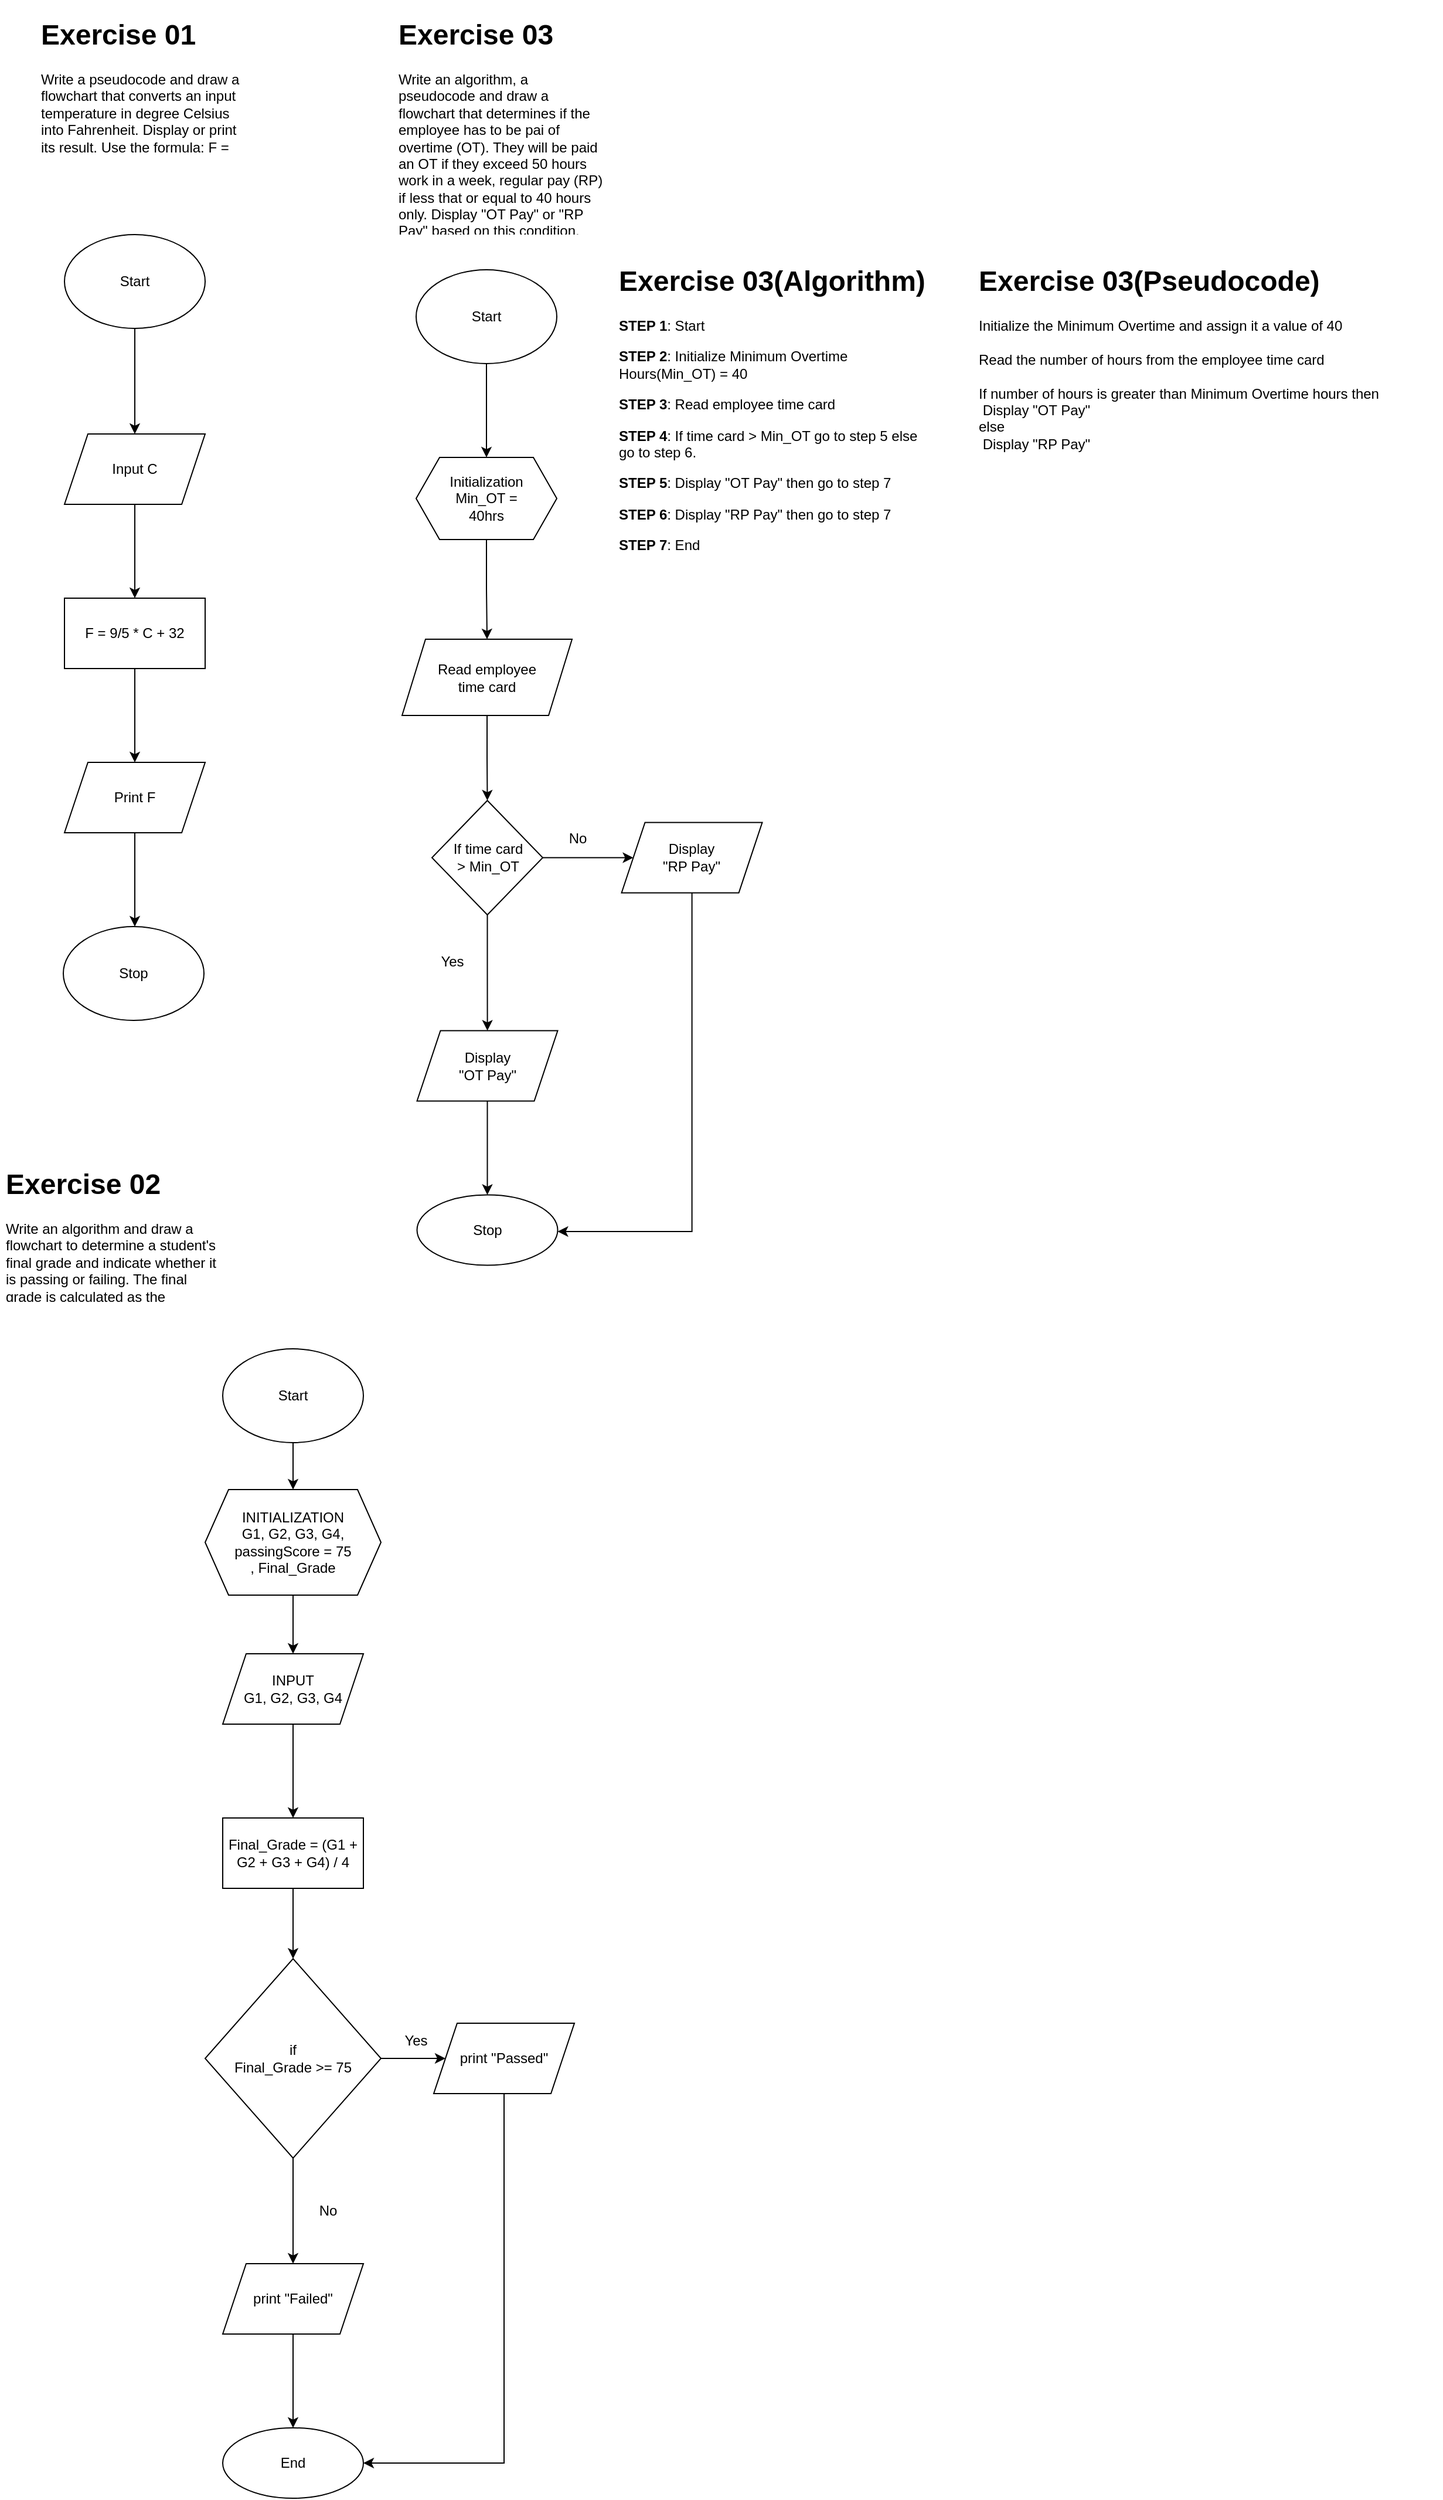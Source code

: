<mxfile version="20.3.0" type="github">
  <diagram id="TYeDfcO-ebLdJnFHrg0i" name="Page-1">
    <mxGraphModel dx="640" dy="1796" grid="1" gridSize="10" guides="1" tooltips="1" connect="1" arrows="1" fold="1" page="1" pageScale="1" pageWidth="850" pageHeight="1100" math="0" shadow="0">
      <root>
        <mxCell id="0" />
        <mxCell id="1" parent="0" />
        <mxCell id="IJcC9iv3ISZE87UZAg1H-8" style="edgeStyle=orthogonalEdgeStyle;rounded=0;orthogonalLoop=1;jettySize=auto;html=1;" edge="1" parent="1" source="IJcC9iv3ISZE87UZAg1H-1" target="IJcC9iv3ISZE87UZAg1H-4">
          <mxGeometry relative="1" as="geometry" />
        </mxCell>
        <mxCell id="IJcC9iv3ISZE87UZAg1H-1" value="&lt;div&gt;Start&lt;/div&gt;" style="ellipse;whiteSpace=wrap;html=1;" vertex="1" parent="1">
          <mxGeometry x="200" y="100" width="120" height="80" as="geometry" />
        </mxCell>
        <mxCell id="IJcC9iv3ISZE87UZAg1H-2" value="&lt;h1&gt;Exercise 02&lt;br&gt;&lt;/h1&gt;&lt;p&gt;Write an algorithm and draw a flowchart to determine a student&#39;s final grade and indicate whether it is passing or failing. The final grade is calculated as the average of four marks.&lt;br&gt;&lt;/p&gt;" style="text;html=1;strokeColor=none;fillColor=none;spacing=5;spacingTop=-20;whiteSpace=wrap;overflow=hidden;rounded=0;" vertex="1" parent="1">
          <mxGeometry x="10" y="-60" width="190" height="120" as="geometry" />
        </mxCell>
        <mxCell id="IJcC9iv3ISZE87UZAg1H-9" style="edgeStyle=orthogonalEdgeStyle;rounded=0;orthogonalLoop=1;jettySize=auto;html=1;entryX=0.5;entryY=0;entryDx=0;entryDy=0;" edge="1" parent="1" source="IJcC9iv3ISZE87UZAg1H-4" target="IJcC9iv3ISZE87UZAg1H-10">
          <mxGeometry relative="1" as="geometry">
            <mxPoint x="260" y="350" as="targetPoint" />
          </mxGeometry>
        </mxCell>
        <mxCell id="IJcC9iv3ISZE87UZAg1H-4" value="&lt;div&gt;INITIALIZATION&lt;/div&gt;&lt;div&gt;G1, G2, G3, G4, passingScore = 75&lt;br&gt;&lt;/div&gt;, Final_Grade" style="shape=hexagon;perimeter=hexagonPerimeter2;whiteSpace=wrap;html=1;fixedSize=1;" vertex="1" parent="1">
          <mxGeometry x="185" y="220" width="150" height="90" as="geometry" />
        </mxCell>
        <mxCell id="IJcC9iv3ISZE87UZAg1H-12" value="" style="edgeStyle=orthogonalEdgeStyle;rounded=0;orthogonalLoop=1;jettySize=auto;html=1;" edge="1" parent="1" source="IJcC9iv3ISZE87UZAg1H-10" target="IJcC9iv3ISZE87UZAg1H-11">
          <mxGeometry relative="1" as="geometry" />
        </mxCell>
        <mxCell id="IJcC9iv3ISZE87UZAg1H-10" value="&lt;div&gt;INPUT&lt;/div&gt;&lt;div&gt;G1, G2, G3, G4&lt;br&gt;&lt;/div&gt;" style="shape=parallelogram;perimeter=parallelogramPerimeter;whiteSpace=wrap;html=1;fixedSize=1;" vertex="1" parent="1">
          <mxGeometry x="200" y="360" width="120" height="60" as="geometry" />
        </mxCell>
        <mxCell id="IJcC9iv3ISZE87UZAg1H-13" style="edgeStyle=orthogonalEdgeStyle;rounded=0;orthogonalLoop=1;jettySize=auto;html=1;" edge="1" parent="1" source="IJcC9iv3ISZE87UZAg1H-11">
          <mxGeometry relative="1" as="geometry">
            <mxPoint x="260" y="620" as="targetPoint" />
          </mxGeometry>
        </mxCell>
        <mxCell id="IJcC9iv3ISZE87UZAg1H-11" value="Final_Grade = (G1 + G2 + G3 + G4) / 4" style="whiteSpace=wrap;html=1;" vertex="1" parent="1">
          <mxGeometry x="200" y="500" width="120" height="60" as="geometry" />
        </mxCell>
        <mxCell id="IJcC9iv3ISZE87UZAg1H-19" style="edgeStyle=orthogonalEdgeStyle;rounded=0;orthogonalLoop=1;jettySize=auto;html=1;exitX=1;exitY=0.5;exitDx=0;exitDy=0;entryX=0;entryY=0.5;entryDx=0;entryDy=0;" edge="1" parent="1" source="IJcC9iv3ISZE87UZAg1H-14" target="IJcC9iv3ISZE87UZAg1H-18">
          <mxGeometry relative="1" as="geometry" />
        </mxCell>
        <mxCell id="IJcC9iv3ISZE87UZAg1H-20" style="edgeStyle=orthogonalEdgeStyle;rounded=0;orthogonalLoop=1;jettySize=auto;html=1;" edge="1" parent="1" source="IJcC9iv3ISZE87UZAg1H-14">
          <mxGeometry relative="1" as="geometry">
            <mxPoint x="260" y="880" as="targetPoint" />
          </mxGeometry>
        </mxCell>
        <mxCell id="IJcC9iv3ISZE87UZAg1H-14" value="&lt;div&gt;if&lt;/div&gt;&lt;div&gt;Final_Grade &amp;gt;= 75&lt;br&gt;&lt;/div&gt;" style="rhombus;whiteSpace=wrap;html=1;" vertex="1" parent="1">
          <mxGeometry x="185" y="620" width="150" height="170" as="geometry" />
        </mxCell>
        <mxCell id="IJcC9iv3ISZE87UZAg1H-25" style="edgeStyle=orthogonalEdgeStyle;rounded=0;orthogonalLoop=1;jettySize=auto;html=1;entryX=1;entryY=0.5;entryDx=0;entryDy=0;" edge="1" parent="1" source="IJcC9iv3ISZE87UZAg1H-18" target="IJcC9iv3ISZE87UZAg1H-22">
          <mxGeometry relative="1" as="geometry">
            <Array as="points">
              <mxPoint x="440" y="1050" />
            </Array>
          </mxGeometry>
        </mxCell>
        <mxCell id="IJcC9iv3ISZE87UZAg1H-18" value="print &quot;Passed&quot;" style="shape=parallelogram;perimeter=parallelogramPerimeter;whiteSpace=wrap;html=1;fixedSize=1;" vertex="1" parent="1">
          <mxGeometry x="380" y="675" width="120" height="60" as="geometry" />
        </mxCell>
        <mxCell id="IJcC9iv3ISZE87UZAg1H-23" value="" style="edgeStyle=orthogonalEdgeStyle;rounded=0;orthogonalLoop=1;jettySize=auto;html=1;" edge="1" parent="1" source="IJcC9iv3ISZE87UZAg1H-21" target="IJcC9iv3ISZE87UZAg1H-22">
          <mxGeometry relative="1" as="geometry" />
        </mxCell>
        <mxCell id="IJcC9iv3ISZE87UZAg1H-21" value="print &quot;Failed&quot;" style="shape=parallelogram;perimeter=parallelogramPerimeter;whiteSpace=wrap;html=1;fixedSize=1;" vertex="1" parent="1">
          <mxGeometry x="200" y="880" width="120" height="60" as="geometry" />
        </mxCell>
        <mxCell id="IJcC9iv3ISZE87UZAg1H-22" value="End" style="ellipse;whiteSpace=wrap;html=1;" vertex="1" parent="1">
          <mxGeometry x="200" y="1020" width="120" height="60" as="geometry" />
        </mxCell>
        <mxCell id="IJcC9iv3ISZE87UZAg1H-26" value="&lt;h1&gt;Exercise 01&lt;br&gt;&lt;/h1&gt;&lt;p&gt;Write a pseudocode and draw a flowchart that converts an input temperature in degree Celsius into Fahrenheit. Display or print its result. Use the formula: F = (9/5) * C + 32.&lt;br&gt;&lt;/p&gt;" style="text;html=1;strokeColor=none;fillColor=none;spacing=5;spacingTop=-20;whiteSpace=wrap;overflow=hidden;rounded=0;" vertex="1" parent="1">
          <mxGeometry x="40" y="-1040" width="190" height="120" as="geometry" />
        </mxCell>
        <mxCell id="IJcC9iv3ISZE87UZAg1H-35" value="" style="edgeStyle=orthogonalEdgeStyle;rounded=0;orthogonalLoop=1;jettySize=auto;html=1;" edge="1" parent="1" source="IJcC9iv3ISZE87UZAg1H-27" target="IJcC9iv3ISZE87UZAg1H-34">
          <mxGeometry relative="1" as="geometry" />
        </mxCell>
        <mxCell id="IJcC9iv3ISZE87UZAg1H-27" value="Start" style="ellipse;whiteSpace=wrap;html=1;" vertex="1" parent="1">
          <mxGeometry x="65" y="-850" width="120" height="80" as="geometry" />
        </mxCell>
        <mxCell id="IJcC9iv3ISZE87UZAg1H-37" value="" style="edgeStyle=orthogonalEdgeStyle;rounded=0;orthogonalLoop=1;jettySize=auto;html=1;" edge="1" parent="1" source="IJcC9iv3ISZE87UZAg1H-34" target="IJcC9iv3ISZE87UZAg1H-36">
          <mxGeometry relative="1" as="geometry" />
        </mxCell>
        <mxCell id="IJcC9iv3ISZE87UZAg1H-34" value="Input C" style="shape=parallelogram;perimeter=parallelogramPerimeter;whiteSpace=wrap;html=1;fixedSize=1;" vertex="1" parent="1">
          <mxGeometry x="65" y="-680" width="120" height="60" as="geometry" />
        </mxCell>
        <mxCell id="IJcC9iv3ISZE87UZAg1H-41" value="" style="edgeStyle=orthogonalEdgeStyle;rounded=0;orthogonalLoop=1;jettySize=auto;html=1;" edge="1" parent="1" source="IJcC9iv3ISZE87UZAg1H-36" target="IJcC9iv3ISZE87UZAg1H-40">
          <mxGeometry relative="1" as="geometry" />
        </mxCell>
        <mxCell id="IJcC9iv3ISZE87UZAg1H-36" value="&lt;div&gt;F = 9/5 * C + 32&lt;br&gt;&lt;/div&gt;" style="whiteSpace=wrap;html=1;" vertex="1" parent="1">
          <mxGeometry x="65" y="-540" width="120" height="60" as="geometry" />
        </mxCell>
        <mxCell id="IJcC9iv3ISZE87UZAg1H-43" value="" style="edgeStyle=orthogonalEdgeStyle;rounded=0;orthogonalLoop=1;jettySize=auto;html=1;" edge="1" parent="1" source="IJcC9iv3ISZE87UZAg1H-40">
          <mxGeometry relative="1" as="geometry">
            <mxPoint x="125" y="-260" as="targetPoint" />
          </mxGeometry>
        </mxCell>
        <mxCell id="IJcC9iv3ISZE87UZAg1H-40" value="Print F" style="shape=parallelogram;perimeter=parallelogramPerimeter;whiteSpace=wrap;html=1;fixedSize=1;" vertex="1" parent="1">
          <mxGeometry x="65" y="-400" width="120" height="60" as="geometry" />
        </mxCell>
        <mxCell id="IJcC9iv3ISZE87UZAg1H-44" value="Stop" style="ellipse;whiteSpace=wrap;html=1;" vertex="1" parent="1">
          <mxGeometry x="64" y="-260" width="120" height="80" as="geometry" />
        </mxCell>
        <mxCell id="IJcC9iv3ISZE87UZAg1H-48" value="&lt;h1&gt;Exercise 03&lt;/h1&gt;&lt;div&gt;Write an algorithm, a pseudocode and draw a flowchart that determines if the employee has to be pai of overtime (OT). They will be paid an OT if they exceed 50 hours work in a week, regular pay (RP) if less that or equal to 40 hours only. Display &quot;OT Pay&quot; or &quot;RP Pay&quot; based on this condition.&lt;br&gt;&lt;/div&gt;" style="text;html=1;strokeColor=none;fillColor=none;spacing=5;spacingTop=-20;whiteSpace=wrap;overflow=hidden;rounded=0;" vertex="1" parent="1">
          <mxGeometry x="345" y="-1040" width="185" height="190" as="geometry" />
        </mxCell>
        <mxCell id="IJcC9iv3ISZE87UZAg1H-51" value="" style="edgeStyle=orthogonalEdgeStyle;rounded=0;orthogonalLoop=1;jettySize=auto;html=1;" edge="1" parent="1" source="IJcC9iv3ISZE87UZAg1H-49" target="IJcC9iv3ISZE87UZAg1H-50">
          <mxGeometry relative="1" as="geometry" />
        </mxCell>
        <mxCell id="IJcC9iv3ISZE87UZAg1H-49" value="Start" style="ellipse;whiteSpace=wrap;html=1;" vertex="1" parent="1">
          <mxGeometry x="365" y="-820" width="120" height="80" as="geometry" />
        </mxCell>
        <mxCell id="IJcC9iv3ISZE87UZAg1H-53" value="" style="edgeStyle=orthogonalEdgeStyle;rounded=0;orthogonalLoop=1;jettySize=auto;html=1;" edge="1" parent="1" source="IJcC9iv3ISZE87UZAg1H-50" target="IJcC9iv3ISZE87UZAg1H-52">
          <mxGeometry relative="1" as="geometry" />
        </mxCell>
        <mxCell id="IJcC9iv3ISZE87UZAg1H-50" value="&lt;div&gt;Initialization&lt;/div&gt;&lt;div&gt;Min_OT = &lt;/div&gt;40hrs" style="shape=hexagon;perimeter=hexagonPerimeter2;whiteSpace=wrap;html=1;fixedSize=1;" vertex="1" parent="1">
          <mxGeometry x="365" y="-660" width="120" height="70" as="geometry" />
        </mxCell>
        <mxCell id="IJcC9iv3ISZE87UZAg1H-55" value="" style="edgeStyle=orthogonalEdgeStyle;rounded=0;orthogonalLoop=1;jettySize=auto;html=1;" edge="1" parent="1" source="IJcC9iv3ISZE87UZAg1H-52" target="IJcC9iv3ISZE87UZAg1H-54">
          <mxGeometry relative="1" as="geometry" />
        </mxCell>
        <mxCell id="IJcC9iv3ISZE87UZAg1H-52" value="Read employee &lt;br&gt;time card" style="shape=parallelogram;perimeter=parallelogramPerimeter;whiteSpace=wrap;html=1;fixedSize=1;" vertex="1" parent="1">
          <mxGeometry x="353" y="-505" width="145" height="65" as="geometry" />
        </mxCell>
        <mxCell id="IJcC9iv3ISZE87UZAg1H-57" value="" style="edgeStyle=orthogonalEdgeStyle;rounded=0;orthogonalLoop=1;jettySize=auto;html=1;" edge="1" parent="1" source="IJcC9iv3ISZE87UZAg1H-54" target="IJcC9iv3ISZE87UZAg1H-56">
          <mxGeometry relative="1" as="geometry" />
        </mxCell>
        <mxCell id="IJcC9iv3ISZE87UZAg1H-60" value="" style="edgeStyle=orthogonalEdgeStyle;rounded=0;orthogonalLoop=1;jettySize=auto;html=1;" edge="1" parent="1" source="IJcC9iv3ISZE87UZAg1H-54" target="IJcC9iv3ISZE87UZAg1H-59">
          <mxGeometry relative="1" as="geometry" />
        </mxCell>
        <mxCell id="IJcC9iv3ISZE87UZAg1H-54" value="If time card&lt;br&gt;&lt;div&gt;&amp;gt; Min_OT&lt;/div&gt;" style="rhombus;whiteSpace=wrap;html=1;" vertex="1" parent="1">
          <mxGeometry x="378.5" y="-367.5" width="94.5" height="97.5" as="geometry" />
        </mxCell>
        <mxCell id="IJcC9iv3ISZE87UZAg1H-64" style="edgeStyle=orthogonalEdgeStyle;rounded=0;orthogonalLoop=1;jettySize=auto;html=1;" edge="1" parent="1" source="IJcC9iv3ISZE87UZAg1H-56" target="IJcC9iv3ISZE87UZAg1H-62">
          <mxGeometry relative="1" as="geometry">
            <mxPoint x="490" as="targetPoint" />
            <Array as="points">
              <mxPoint x="600" />
            </Array>
          </mxGeometry>
        </mxCell>
        <mxCell id="IJcC9iv3ISZE87UZAg1H-56" value="Display &lt;br&gt;&quot;RP Pay&quot;" style="shape=parallelogram;perimeter=parallelogramPerimeter;whiteSpace=wrap;html=1;fixedSize=1;" vertex="1" parent="1">
          <mxGeometry x="540.25" y="-348.75" width="120" height="60" as="geometry" />
        </mxCell>
        <mxCell id="IJcC9iv3ISZE87UZAg1H-58" value="No" style="text;html=1;strokeColor=none;fillColor=none;align=center;verticalAlign=middle;whiteSpace=wrap;rounded=0;" vertex="1" parent="1">
          <mxGeometry x="473" y="-350" width="60" height="30" as="geometry" />
        </mxCell>
        <mxCell id="IJcC9iv3ISZE87UZAg1H-63" value="" style="edgeStyle=orthogonalEdgeStyle;rounded=0;orthogonalLoop=1;jettySize=auto;html=1;" edge="1" parent="1" source="IJcC9iv3ISZE87UZAg1H-59" target="IJcC9iv3ISZE87UZAg1H-62">
          <mxGeometry relative="1" as="geometry" />
        </mxCell>
        <mxCell id="IJcC9iv3ISZE87UZAg1H-59" value="Display &lt;br&gt;&quot;OT Pay&quot;" style="shape=parallelogram;perimeter=parallelogramPerimeter;whiteSpace=wrap;html=1;fixedSize=1;" vertex="1" parent="1">
          <mxGeometry x="365.75" y="-171.25" width="120" height="60" as="geometry" />
        </mxCell>
        <mxCell id="IJcC9iv3ISZE87UZAg1H-61" value="Yes" style="text;html=1;strokeColor=none;fillColor=none;align=center;verticalAlign=middle;whiteSpace=wrap;rounded=0;" vertex="1" parent="1">
          <mxGeometry x="365.75" y="-240" width="60" height="20" as="geometry" />
        </mxCell>
        <mxCell id="IJcC9iv3ISZE87UZAg1H-62" value="Stop" style="ellipse;whiteSpace=wrap;html=1;" vertex="1" parent="1">
          <mxGeometry x="365.75" y="-31.25" width="120" height="60" as="geometry" />
        </mxCell>
        <mxCell id="IJcC9iv3ISZE87UZAg1H-65" value="&lt;div&gt;Yes&lt;/div&gt;" style="text;html=1;strokeColor=none;fillColor=none;align=center;verticalAlign=middle;whiteSpace=wrap;rounded=0;" vertex="1" parent="1">
          <mxGeometry x="335" y="675" width="60" height="30" as="geometry" />
        </mxCell>
        <mxCell id="IJcC9iv3ISZE87UZAg1H-66" value="No" style="text;html=1;strokeColor=none;fillColor=none;align=center;verticalAlign=middle;whiteSpace=wrap;rounded=0;" vertex="1" parent="1">
          <mxGeometry x="260" y="820" width="60" height="30" as="geometry" />
        </mxCell>
        <mxCell id="IJcC9iv3ISZE87UZAg1H-67" value="&lt;h1 align=&quot;left&quot;&gt;Exercise 03(Algorithm)&lt;br&gt;&lt;/h1&gt;&lt;p align=&quot;left&quot;&gt;&lt;b&gt;STEP 1&lt;/b&gt;: Start&lt;/p&gt;&lt;p align=&quot;left&quot;&gt;&lt;b&gt;STEP 2&lt;/b&gt;: Initialize Minimum Overtime Hours(Min_OT) = 40&lt;/p&gt;&lt;p align=&quot;left&quot;&gt;&lt;b&gt;STEP 3&lt;/b&gt;: Read employee time card&lt;/p&gt;&lt;p align=&quot;left&quot;&gt;&lt;b&gt;STEP 4&lt;/b&gt;: If time card &amp;gt; Min_OT go to step 5 else go to step 6.&lt;/p&gt;&lt;p align=&quot;left&quot;&gt;&lt;b&gt;STEP 5&lt;/b&gt;: Display &quot;OT Pay&quot; then go to step 7&lt;br&gt;&lt;/p&gt;&lt;p align=&quot;left&quot;&gt;&lt;b&gt;STEP 6&lt;/b&gt;: Display &quot;RP Pay&quot; then go to step 7&lt;/p&gt;&lt;p align=&quot;left&quot;&gt;&lt;b&gt;STEP 7&lt;/b&gt;: End&lt;br&gt;&lt;/p&gt;" style="text;html=1;strokeColor=none;fillColor=none;spacing=5;spacingTop=-20;whiteSpace=wrap;overflow=hidden;rounded=0;align=left;" vertex="1" parent="1">
          <mxGeometry x="533" y="-830" width="277" height="300" as="geometry" />
        </mxCell>
        <mxCell id="IJcC9iv3ISZE87UZAg1H-68" value="&lt;h1 align=&quot;left&quot;&gt;Exercise 03(Pseudocode)&lt;/h1&gt;&lt;div&gt;Initialize the Minimum Overtime and assign it a value of 40&lt;/div&gt;&lt;div&gt;&lt;br&gt;&lt;/div&gt;&lt;div&gt;Read the number of hours from the employee time card&lt;/div&gt;&lt;div&gt;&lt;br&gt;&lt;/div&gt;&lt;div&gt;If number of hours is greater than Minimum Overtime hours then&lt;/div&gt;&lt;div&gt;&lt;span style=&quot;white-space: pre;&quot;&gt;	&lt;/span&gt;Display &quot;OT Pay&quot;&lt;/div&gt;&lt;div&gt;else&lt;/div&gt;&lt;div&gt;&lt;span style=&quot;white-space: pre;&quot;&gt;	&lt;/span&gt;Display &quot;RP Pay&quot;&lt;br&gt;&lt;/div&gt;" style="text;html=1;strokeColor=none;fillColor=none;spacing=5;spacingTop=-20;whiteSpace=wrap;overflow=hidden;rounded=0;align=left;" vertex="1" parent="1">
          <mxGeometry x="840" y="-830" width="400" height="300" as="geometry" />
        </mxCell>
      </root>
    </mxGraphModel>
  </diagram>
</mxfile>
